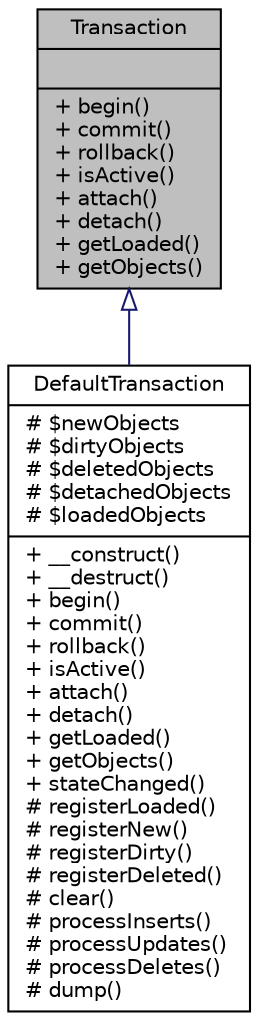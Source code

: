 digraph "Transaction"
{
  edge [fontname="Helvetica",fontsize="10",labelfontname="Helvetica",labelfontsize="10"];
  node [fontname="Helvetica",fontsize="10",shape=record];
  Node0 [label="{Transaction\n||+ begin()\l+ commit()\l+ rollback()\l+ isActive()\l+ attach()\l+ detach()\l+ getLoaded()\l+ getObjects()\l}",height=0.2,width=0.4,color="black", fillcolor="grey75", style="filled", fontcolor="black"];
  Node0 -> Node1 [dir="back",color="midnightblue",fontsize="10",style="solid",arrowtail="onormal",fontname="Helvetica"];
  Node1 [label="{DefaultTransaction\n|# $newObjects\l# $dirtyObjects\l# $deletedObjects\l# $detachedObjects\l# $loadedObjects\l|+ __construct()\l+ __destruct()\l+ begin()\l+ commit()\l+ rollback()\l+ isActive()\l+ attach()\l+ detach()\l+ getLoaded()\l+ getObjects()\l+ stateChanged()\l# registerLoaded()\l# registerNew()\l# registerDirty()\l# registerDeleted()\l# clear()\l# processInserts()\l# processUpdates()\l# processDeletes()\l# dump()\l}",height=0.2,width=0.4,color="black", fillcolor="white", style="filled",URL="$classwcmf_1_1lib_1_1persistence_1_1impl_1_1_default_transaction.html",tooltip="Default implementation of Transaction. "];
}
